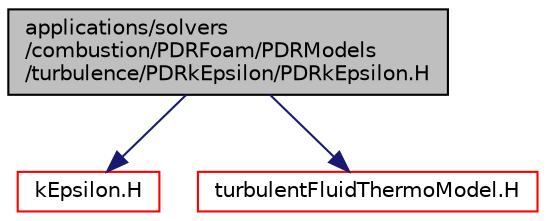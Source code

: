 digraph "applications/solvers/combustion/PDRFoam/PDRModels/turbulence/PDRkEpsilon/PDRkEpsilon.H"
{
  bgcolor="transparent";
  edge [fontname="Helvetica",fontsize="10",labelfontname="Helvetica",labelfontsize="10"];
  node [fontname="Helvetica",fontsize="10",shape=record];
  Node1 [label="applications/solvers\l/combustion/PDRFoam/PDRModels\l/turbulence/PDRkEpsilon/PDRkEpsilon.H",height=0.2,width=0.4,color="black", fillcolor="grey75", style="filled", fontcolor="black"];
  Node1 -> Node2 [color="midnightblue",fontsize="10",style="solid",fontname="Helvetica"];
  Node2 [label="kEpsilon.H",height=0.2,width=0.4,color="red",URL="$a10851.html"];
  Node1 -> Node3 [color="midnightblue",fontsize="10",style="solid",fontname="Helvetica"];
  Node3 [label="turbulentFluidThermoModel.H",height=0.2,width=0.4,color="red",URL="$a10703.html"];
}
